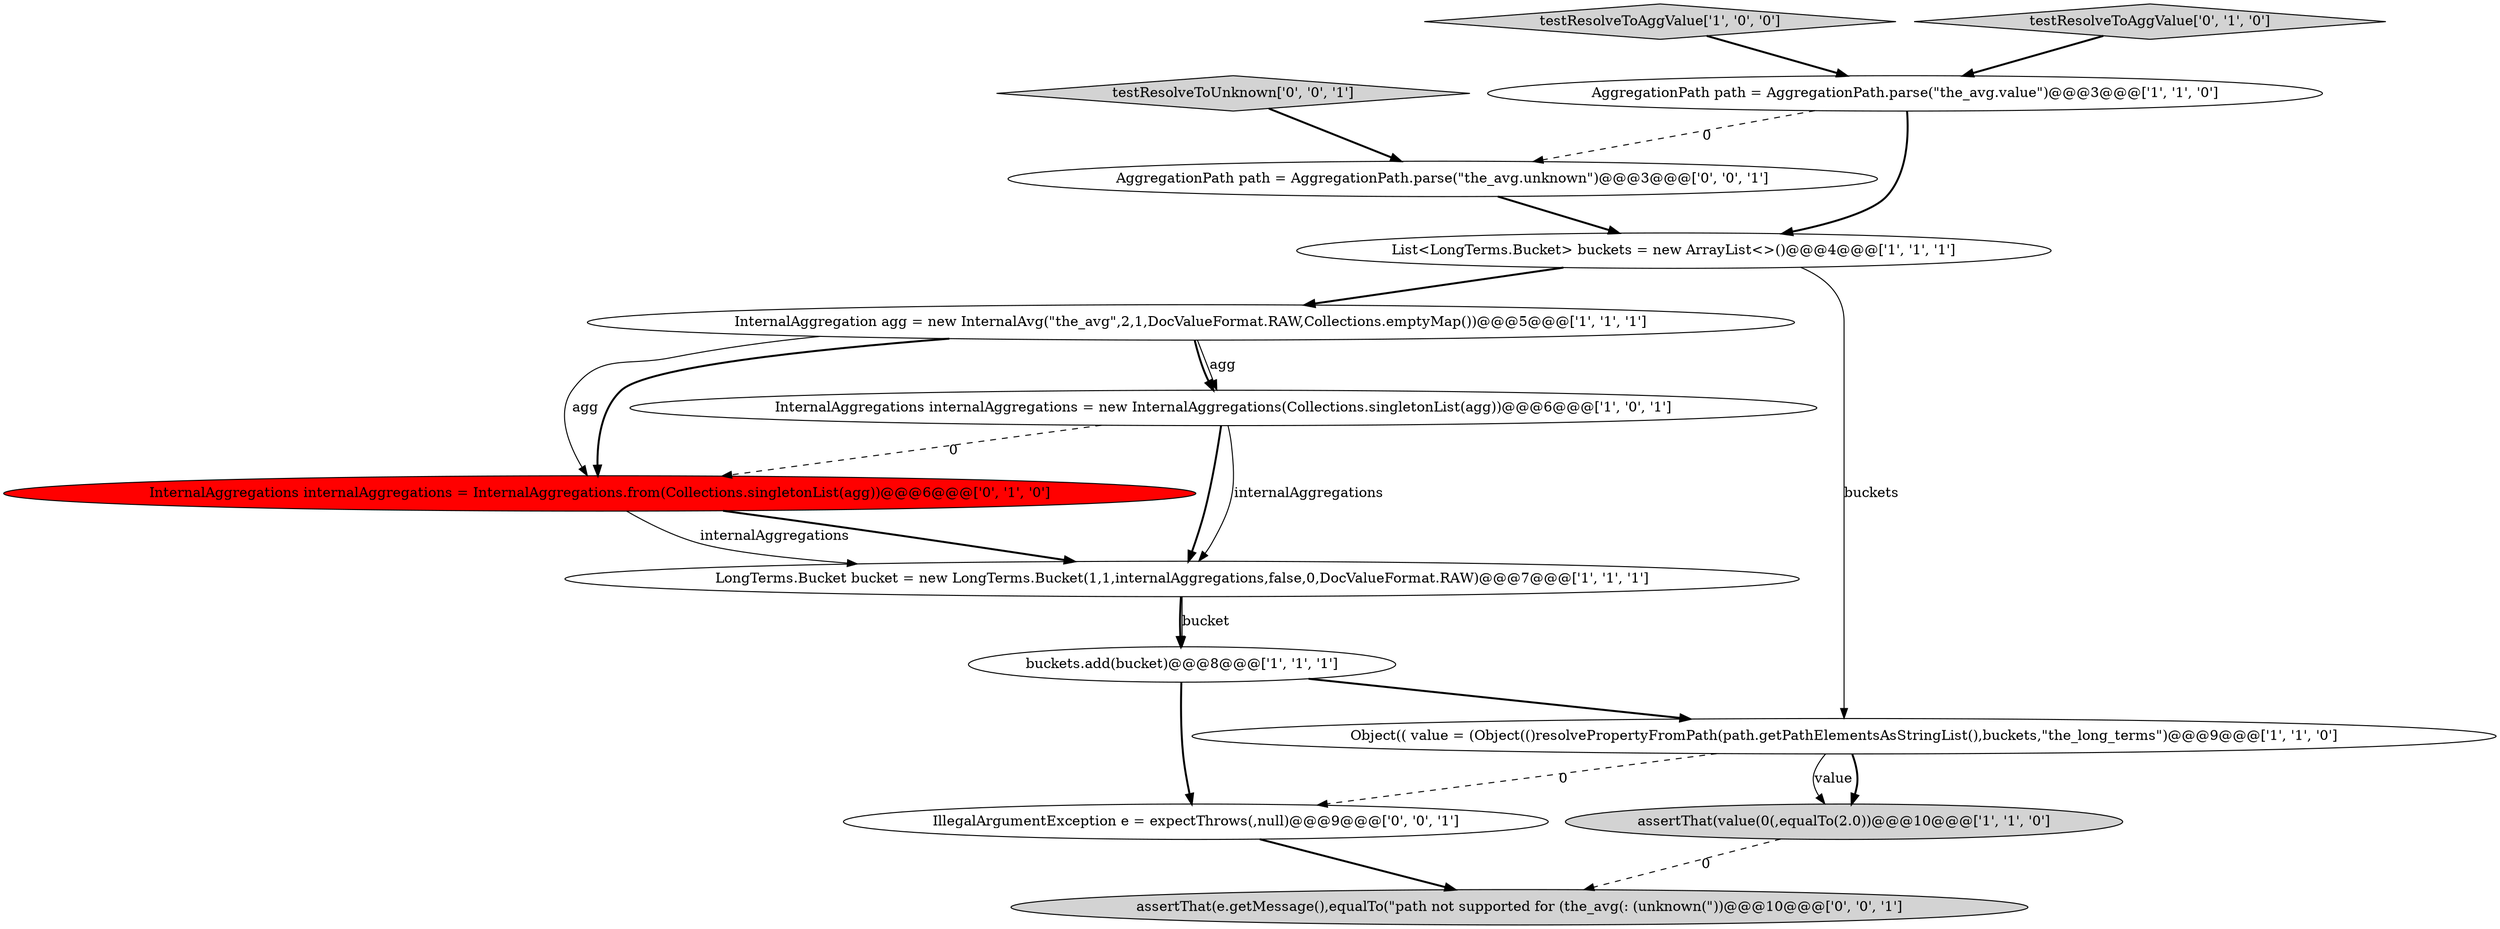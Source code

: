 digraph {
6 [style = filled, label = "LongTerms.Bucket bucket = new LongTerms.Bucket(1,1,internalAggregations,false,0,DocValueFormat.RAW)@@@7@@@['1', '1', '1']", fillcolor = white, shape = ellipse image = "AAA0AAABBB1BBB"];
2 [style = filled, label = "AggregationPath path = AggregationPath.parse(\"the_avg.value\")@@@3@@@['1', '1', '0']", fillcolor = white, shape = ellipse image = "AAA0AAABBB1BBB"];
8 [style = filled, label = "testResolveToAggValue['1', '0', '0']", fillcolor = lightgray, shape = diamond image = "AAA0AAABBB1BBB"];
14 [style = filled, label = "assertThat(e.getMessage(),equalTo(\"path not supported for (the_avg(: (unknown(\"))@@@10@@@['0', '0', '1']", fillcolor = lightgray, shape = ellipse image = "AAA0AAABBB3BBB"];
10 [style = filled, label = "InternalAggregations internalAggregations = InternalAggregations.from(Collections.singletonList(agg))@@@6@@@['0', '1', '0']", fillcolor = red, shape = ellipse image = "AAA1AAABBB2BBB"];
4 [style = filled, label = "InternalAggregations internalAggregations = new InternalAggregations(Collections.singletonList(agg))@@@6@@@['1', '0', '1']", fillcolor = white, shape = ellipse image = "AAA0AAABBB1BBB"];
3 [style = filled, label = "List<LongTerms.Bucket> buckets = new ArrayList<>()@@@4@@@['1', '1', '1']", fillcolor = white, shape = ellipse image = "AAA0AAABBB1BBB"];
7 [style = filled, label = "assertThat(value(0(,equalTo(2.0))@@@10@@@['1', '1', '0']", fillcolor = lightgray, shape = ellipse image = "AAA0AAABBB1BBB"];
5 [style = filled, label = "InternalAggregation agg = new InternalAvg(\"the_avg\",2,1,DocValueFormat.RAW,Collections.emptyMap())@@@5@@@['1', '1', '1']", fillcolor = white, shape = ellipse image = "AAA0AAABBB1BBB"];
12 [style = filled, label = "testResolveToUnknown['0', '0', '1']", fillcolor = lightgray, shape = diamond image = "AAA0AAABBB3BBB"];
0 [style = filled, label = "buckets.add(bucket)@@@8@@@['1', '1', '1']", fillcolor = white, shape = ellipse image = "AAA0AAABBB1BBB"];
13 [style = filled, label = "AggregationPath path = AggregationPath.parse(\"the_avg.unknown\")@@@3@@@['0', '0', '1']", fillcolor = white, shape = ellipse image = "AAA0AAABBB3BBB"];
1 [style = filled, label = "Object(( value = (Object(()resolvePropertyFromPath(path.getPathElementsAsStringList(),buckets,\"the_long_terms\")@@@9@@@['1', '1', '0']", fillcolor = white, shape = ellipse image = "AAA0AAABBB1BBB"];
11 [style = filled, label = "IllegalArgumentException e = expectThrows(,null)@@@9@@@['0', '0', '1']", fillcolor = white, shape = ellipse image = "AAA0AAABBB3BBB"];
9 [style = filled, label = "testResolveToAggValue['0', '1', '0']", fillcolor = lightgray, shape = diamond image = "AAA0AAABBB2BBB"];
5->10 [style = bold, label=""];
11->14 [style = bold, label=""];
4->6 [style = bold, label=""];
9->2 [style = bold, label=""];
3->1 [style = solid, label="buckets"];
7->14 [style = dashed, label="0"];
2->3 [style = bold, label=""];
0->11 [style = bold, label=""];
6->0 [style = bold, label=""];
6->0 [style = solid, label="bucket"];
1->7 [style = bold, label=""];
10->6 [style = bold, label=""];
5->4 [style = solid, label="agg"];
12->13 [style = bold, label=""];
1->7 [style = solid, label="value"];
3->5 [style = bold, label=""];
13->3 [style = bold, label=""];
8->2 [style = bold, label=""];
2->13 [style = dashed, label="0"];
0->1 [style = bold, label=""];
1->11 [style = dashed, label="0"];
5->4 [style = bold, label=""];
10->6 [style = solid, label="internalAggregations"];
5->10 [style = solid, label="agg"];
4->6 [style = solid, label="internalAggregations"];
4->10 [style = dashed, label="0"];
}
